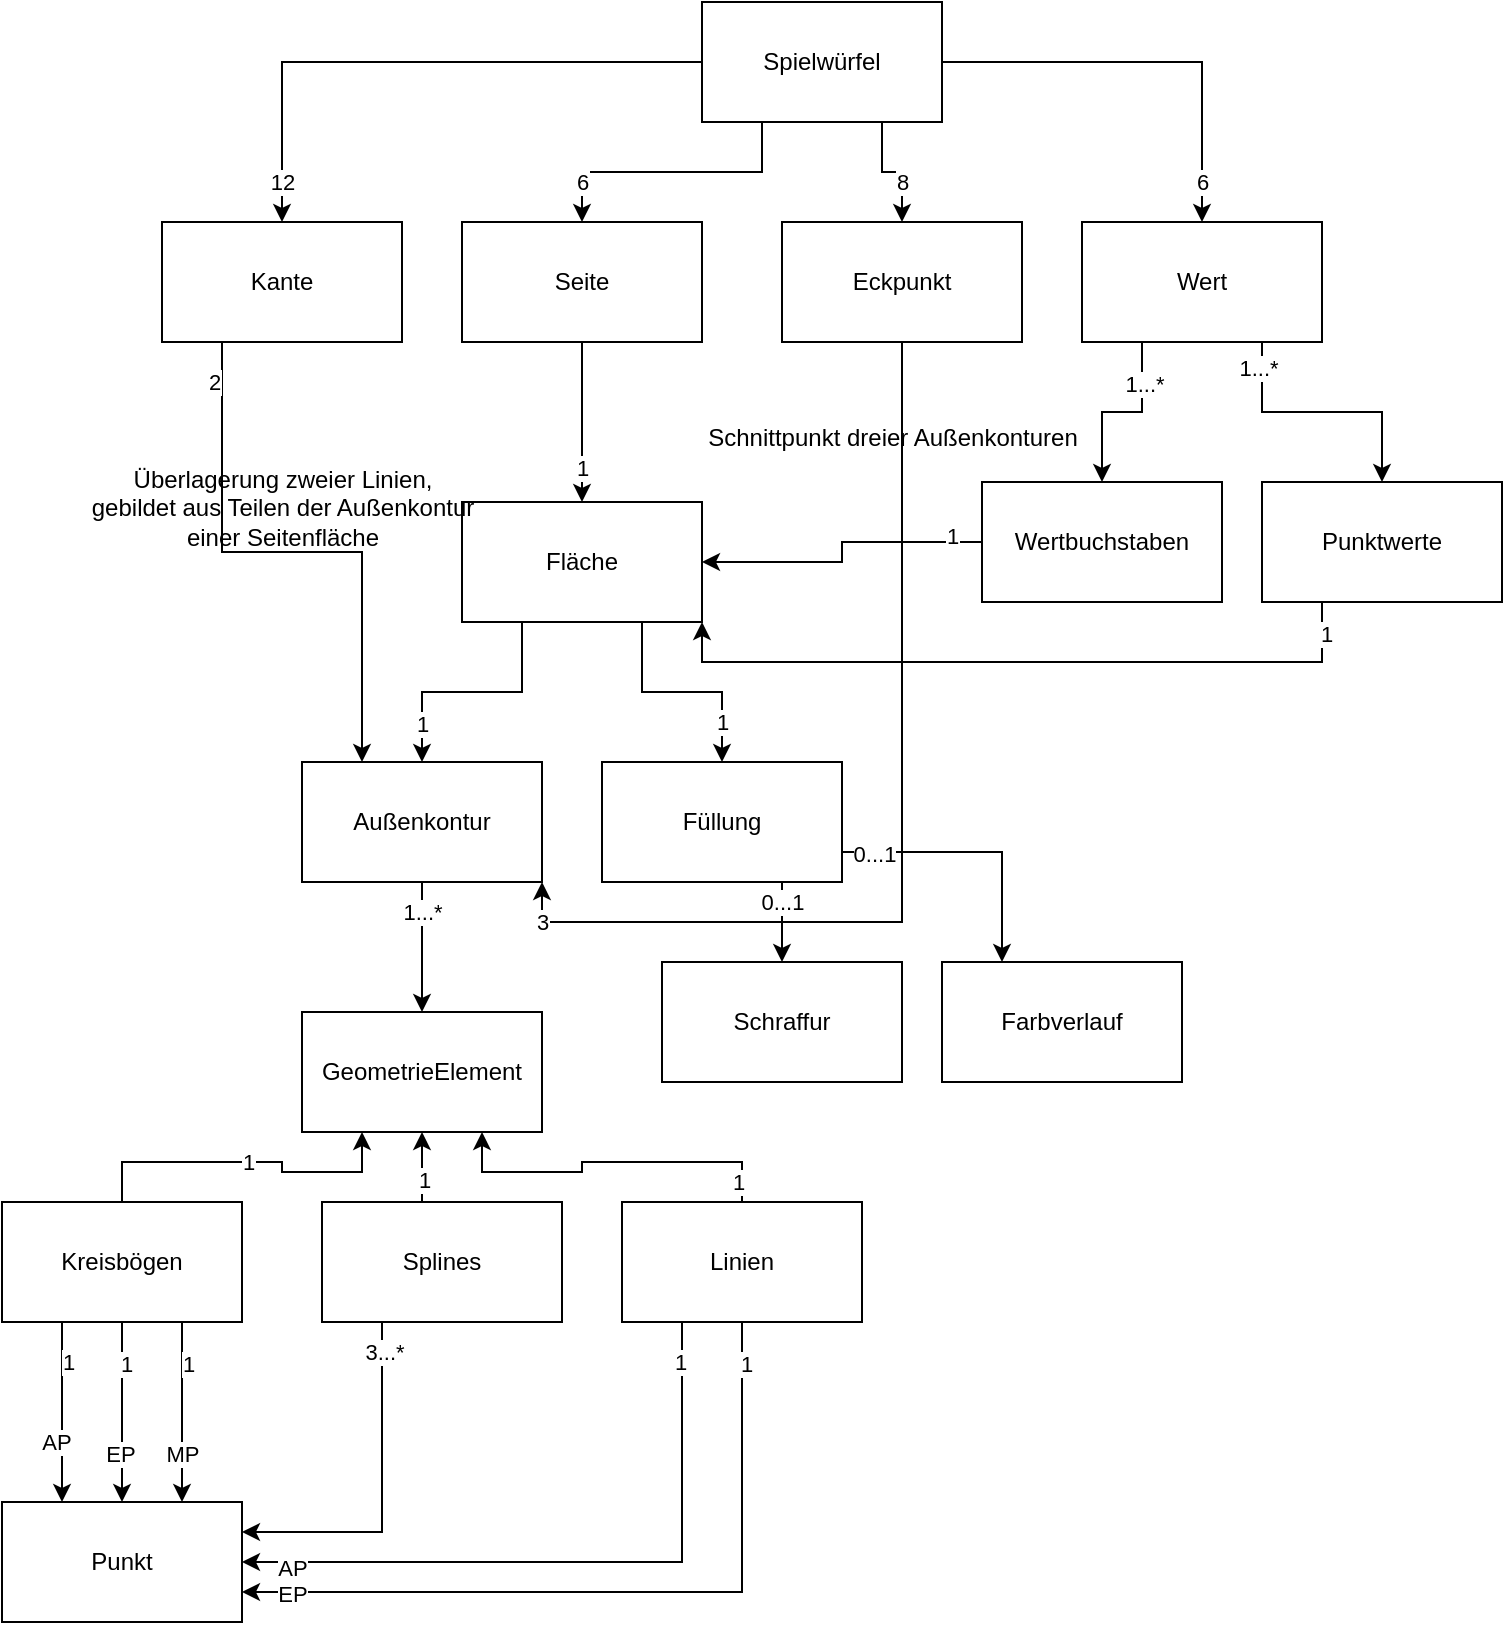 <mxfile version="22.1.3" type="device">
  <diagram name="Seite-1" id="fMnwsKvVksurHx0eQshE">
    <mxGraphModel dx="791" dy="406" grid="1" gridSize="10" guides="1" tooltips="1" connect="1" arrows="1" fold="1" page="1" pageScale="1" pageWidth="827" pageHeight="1169" math="0" shadow="0">
      <root>
        <mxCell id="0" />
        <mxCell id="1" parent="0" />
        <mxCell id="0lmSHoSCilfrgO7fGJNc-40" style="edgeStyle=orthogonalEdgeStyle;rounded=0;orthogonalLoop=1;jettySize=auto;html=1;exitX=0.25;exitY=1;exitDx=0;exitDy=0;" parent="1" source="0lmSHoSCilfrgO7fGJNc-1" target="0lmSHoSCilfrgO7fGJNc-38" edge="1">
          <mxGeometry relative="1" as="geometry" />
        </mxCell>
        <mxCell id="0lmSHoSCilfrgO7fGJNc-52" value="1...*" style="edgeLabel;html=1;align=center;verticalAlign=middle;resizable=0;points=[];" parent="0lmSHoSCilfrgO7fGJNc-40" vertex="1" connectable="0">
          <mxGeometry x="-0.544" y="1" relative="1" as="geometry">
            <mxPoint as="offset" />
          </mxGeometry>
        </mxCell>
        <mxCell id="0lmSHoSCilfrgO7fGJNc-41" style="edgeStyle=orthogonalEdgeStyle;rounded=0;orthogonalLoop=1;jettySize=auto;html=1;exitX=0.75;exitY=1;exitDx=0;exitDy=0;entryX=0.5;entryY=0;entryDx=0;entryDy=0;" parent="1" source="0lmSHoSCilfrgO7fGJNc-1" target="0lmSHoSCilfrgO7fGJNc-39" edge="1">
          <mxGeometry relative="1" as="geometry" />
        </mxCell>
        <mxCell id="0lmSHoSCilfrgO7fGJNc-53" value="1...*" style="edgeLabel;html=1;align=center;verticalAlign=middle;resizable=0;points=[];" parent="0lmSHoSCilfrgO7fGJNc-41" vertex="1" connectable="0">
          <mxGeometry x="-0.801" y="-2" relative="1" as="geometry">
            <mxPoint as="offset" />
          </mxGeometry>
        </mxCell>
        <mxCell id="0lmSHoSCilfrgO7fGJNc-1" value="Wert" style="rounded=0;whiteSpace=wrap;html=1;" parent="1" vertex="1">
          <mxGeometry x="550" y="130" width="120" height="60" as="geometry" />
        </mxCell>
        <mxCell id="0lmSHoSCilfrgO7fGJNc-32" style="edgeStyle=orthogonalEdgeStyle;rounded=0;orthogonalLoop=1;jettySize=auto;html=1;exitX=0.5;exitY=1;exitDx=0;exitDy=0;entryX=1;entryY=1;entryDx=0;entryDy=0;" parent="1" source="0lmSHoSCilfrgO7fGJNc-2" target="0lmSHoSCilfrgO7fGJNc-6" edge="1">
          <mxGeometry relative="1" as="geometry" />
        </mxCell>
        <mxCell id="0lmSHoSCilfrgO7fGJNc-74" value="3" style="edgeLabel;html=1;align=center;verticalAlign=middle;resizable=0;points=[];" parent="0lmSHoSCilfrgO7fGJNc-32" vertex="1" connectable="0">
          <mxGeometry x="-0.94" y="-1" relative="1" as="geometry">
            <mxPoint x="-179" y="275" as="offset" />
          </mxGeometry>
        </mxCell>
        <mxCell id="0lmSHoSCilfrgO7fGJNc-2" value="Eckpunkt" style="rounded=0;whiteSpace=wrap;html=1;" parent="1" vertex="1">
          <mxGeometry x="400" y="130" width="120" height="60" as="geometry" />
        </mxCell>
        <mxCell id="0lmSHoSCilfrgO7fGJNc-14" style="edgeStyle=orthogonalEdgeStyle;rounded=0;orthogonalLoop=1;jettySize=auto;html=1;exitX=0.5;exitY=1;exitDx=0;exitDy=0;entryX=0.5;entryY=0;entryDx=0;entryDy=0;" parent="1" source="0lmSHoSCilfrgO7fGJNc-3" target="0lmSHoSCilfrgO7fGJNc-5" edge="1">
          <mxGeometry relative="1" as="geometry" />
        </mxCell>
        <mxCell id="0lmSHoSCilfrgO7fGJNc-48" value="1" style="edgeLabel;html=1;align=center;verticalAlign=middle;resizable=0;points=[];" parent="0lmSHoSCilfrgO7fGJNc-14" vertex="1" connectable="0">
          <mxGeometry x="-0.558" y="1" relative="1" as="geometry">
            <mxPoint x="-1" y="45" as="offset" />
          </mxGeometry>
        </mxCell>
        <mxCell id="0lmSHoSCilfrgO7fGJNc-3" value="Seite" style="rounded=0;whiteSpace=wrap;html=1;" parent="1" vertex="1">
          <mxGeometry x="240" y="130" width="120" height="60" as="geometry" />
        </mxCell>
        <mxCell id="0lmSHoSCilfrgO7fGJNc-31" style="edgeStyle=orthogonalEdgeStyle;rounded=0;orthogonalLoop=1;jettySize=auto;html=1;exitX=0.25;exitY=1;exitDx=0;exitDy=0;entryX=0.25;entryY=0;entryDx=0;entryDy=0;" parent="1" source="0lmSHoSCilfrgO7fGJNc-4" target="0lmSHoSCilfrgO7fGJNc-6" edge="1">
          <mxGeometry relative="1" as="geometry" />
        </mxCell>
        <mxCell id="0lmSHoSCilfrgO7fGJNc-58" value="2" style="edgeLabel;html=1;align=center;verticalAlign=middle;resizable=0;points=[];" parent="0lmSHoSCilfrgO7fGJNc-31" vertex="1" connectable="0">
          <mxGeometry x="-0.86" y="-4" relative="1" as="geometry">
            <mxPoint as="offset" />
          </mxGeometry>
        </mxCell>
        <mxCell id="0lmSHoSCilfrgO7fGJNc-4" value="Kante" style="rounded=0;whiteSpace=wrap;html=1;" parent="1" vertex="1">
          <mxGeometry x="90" y="130" width="120" height="60" as="geometry" />
        </mxCell>
        <mxCell id="0lmSHoSCilfrgO7fGJNc-15" style="edgeStyle=orthogonalEdgeStyle;rounded=0;orthogonalLoop=1;jettySize=auto;html=1;exitX=0.25;exitY=1;exitDx=0;exitDy=0;entryX=0.5;entryY=0;entryDx=0;entryDy=0;" parent="1" source="0lmSHoSCilfrgO7fGJNc-5" target="0lmSHoSCilfrgO7fGJNc-6" edge="1">
          <mxGeometry relative="1" as="geometry" />
        </mxCell>
        <mxCell id="0lmSHoSCilfrgO7fGJNc-54" value="1" style="edgeLabel;html=1;align=center;verticalAlign=middle;resizable=0;points=[];" parent="0lmSHoSCilfrgO7fGJNc-15" vertex="1" connectable="0">
          <mxGeometry x="-0.626" relative="1" as="geometry">
            <mxPoint x="-50" y="28" as="offset" />
          </mxGeometry>
        </mxCell>
        <mxCell id="0lmSHoSCilfrgO7fGJNc-16" value="1" style="edgeStyle=orthogonalEdgeStyle;rounded=0;orthogonalLoop=1;jettySize=auto;html=1;exitX=0.75;exitY=1;exitDx=0;exitDy=0;" parent="1" source="0lmSHoSCilfrgO7fGJNc-5" target="0lmSHoSCilfrgO7fGJNc-8" edge="1">
          <mxGeometry x="0.636" relative="1" as="geometry">
            <mxPoint as="offset" />
          </mxGeometry>
        </mxCell>
        <mxCell id="0lmSHoSCilfrgO7fGJNc-5" value="Fläche" style="rounded=0;whiteSpace=wrap;html=1;" parent="1" vertex="1">
          <mxGeometry x="240" y="270" width="120" height="60" as="geometry" />
        </mxCell>
        <mxCell id="0lmSHoSCilfrgO7fGJNc-17" style="edgeStyle=orthogonalEdgeStyle;rounded=0;orthogonalLoop=1;jettySize=auto;html=1;exitX=0.5;exitY=1;exitDx=0;exitDy=0;entryX=0.5;entryY=0;entryDx=0;entryDy=0;" parent="1" source="0lmSHoSCilfrgO7fGJNc-6" target="0lmSHoSCilfrgO7fGJNc-7" edge="1">
          <mxGeometry relative="1" as="geometry" />
        </mxCell>
        <mxCell id="0lmSHoSCilfrgO7fGJNc-57" value="1...*" style="edgeLabel;html=1;align=center;verticalAlign=middle;resizable=0;points=[];" parent="0lmSHoSCilfrgO7fGJNc-17" vertex="1" connectable="0">
          <mxGeometry x="-0.559" relative="1" as="geometry">
            <mxPoint as="offset" />
          </mxGeometry>
        </mxCell>
        <mxCell id="0lmSHoSCilfrgO7fGJNc-6" value="Außenkontur" style="rounded=0;whiteSpace=wrap;html=1;" parent="1" vertex="1">
          <mxGeometry x="160" y="400" width="120" height="60" as="geometry" />
        </mxCell>
        <mxCell id="0lmSHoSCilfrgO7fGJNc-21" value="1" style="edgeStyle=orthogonalEdgeStyle;rounded=0;orthogonalLoop=1;jettySize=auto;html=1;exitX=0.5;exitY=0;exitDx=0;exitDy=0;entryX=0.25;entryY=1;entryDx=0;entryDy=0;" parent="1" source="0lmSHoSCilfrgO7fGJNc-18" target="0lmSHoSCilfrgO7fGJNc-7" edge="1">
          <mxGeometry relative="1" as="geometry" />
        </mxCell>
        <mxCell id="0lmSHoSCilfrgO7fGJNc-22" style="edgeStyle=orthogonalEdgeStyle;rounded=0;orthogonalLoop=1;jettySize=auto;html=1;exitX=0.5;exitY=0;exitDx=0;exitDy=0;entryX=0.5;entryY=1;entryDx=0;entryDy=0;" parent="1" source="0lmSHoSCilfrgO7fGJNc-19" target="0lmSHoSCilfrgO7fGJNc-7" edge="1">
          <mxGeometry relative="1" as="geometry" />
        </mxCell>
        <mxCell id="0lmSHoSCilfrgO7fGJNc-59" value="1" style="edgeLabel;html=1;align=center;verticalAlign=middle;resizable=0;points=[];" parent="0lmSHoSCilfrgO7fGJNc-22" vertex="1" connectable="0">
          <mxGeometry x="-0.056" y="-1" relative="1" as="geometry">
            <mxPoint as="offset" />
          </mxGeometry>
        </mxCell>
        <mxCell id="0lmSHoSCilfrgO7fGJNc-23" style="edgeStyle=orthogonalEdgeStyle;rounded=0;orthogonalLoop=1;jettySize=auto;html=1;exitX=0.5;exitY=0;exitDx=0;exitDy=0;entryX=0.75;entryY=1;entryDx=0;entryDy=0;" parent="1" source="0lmSHoSCilfrgO7fGJNc-20" target="0lmSHoSCilfrgO7fGJNc-7" edge="1">
          <mxGeometry relative="1" as="geometry" />
        </mxCell>
        <mxCell id="0lmSHoSCilfrgO7fGJNc-60" value="1" style="edgeLabel;html=1;align=center;verticalAlign=middle;resizable=0;points=[];" parent="0lmSHoSCilfrgO7fGJNc-23" vertex="1" connectable="0">
          <mxGeometry x="-0.882" y="2" relative="1" as="geometry">
            <mxPoint as="offset" />
          </mxGeometry>
        </mxCell>
        <mxCell id="0lmSHoSCilfrgO7fGJNc-7" value="GeometrieElement" style="rounded=0;whiteSpace=wrap;html=1;" parent="1" vertex="1">
          <mxGeometry x="160" y="525" width="120" height="60" as="geometry" />
        </mxCell>
        <mxCell id="0lmSHoSCilfrgO7fGJNc-46" style="edgeStyle=orthogonalEdgeStyle;rounded=0;orthogonalLoop=1;jettySize=auto;html=1;exitX=0.75;exitY=1;exitDx=0;exitDy=0;entryX=0.5;entryY=0;entryDx=0;entryDy=0;" parent="1" source="0lmSHoSCilfrgO7fGJNc-8" target="0lmSHoSCilfrgO7fGJNc-44" edge="1">
          <mxGeometry relative="1" as="geometry" />
        </mxCell>
        <mxCell id="0lmSHoSCilfrgO7fGJNc-56" value="0...1" style="edgeLabel;html=1;align=center;verticalAlign=middle;resizable=0;points=[];" parent="0lmSHoSCilfrgO7fGJNc-46" vertex="1" connectable="0">
          <mxGeometry x="-0.855" relative="1" as="geometry">
            <mxPoint y="7" as="offset" />
          </mxGeometry>
        </mxCell>
        <mxCell id="0lmSHoSCilfrgO7fGJNc-47" style="edgeStyle=orthogonalEdgeStyle;rounded=0;orthogonalLoop=1;jettySize=auto;html=1;exitX=1;exitY=0.75;exitDx=0;exitDy=0;entryX=0.25;entryY=0;entryDx=0;entryDy=0;" parent="1" source="0lmSHoSCilfrgO7fGJNc-8" target="0lmSHoSCilfrgO7fGJNc-45" edge="1">
          <mxGeometry relative="1" as="geometry" />
        </mxCell>
        <mxCell id="0lmSHoSCilfrgO7fGJNc-55" value="0...1" style="edgeLabel;html=1;align=center;verticalAlign=middle;resizable=0;points=[];" parent="0lmSHoSCilfrgO7fGJNc-47" vertex="1" connectable="0">
          <mxGeometry x="-0.767" y="-1" relative="1" as="geometry">
            <mxPoint as="offset" />
          </mxGeometry>
        </mxCell>
        <mxCell id="0lmSHoSCilfrgO7fGJNc-8" value="Füllung" style="rounded=0;whiteSpace=wrap;html=1;" parent="1" vertex="1">
          <mxGeometry x="310" y="400" width="120" height="60" as="geometry" />
        </mxCell>
        <mxCell id="0lmSHoSCilfrgO7fGJNc-10" style="edgeStyle=orthogonalEdgeStyle;rounded=0;orthogonalLoop=1;jettySize=auto;html=1;exitX=0;exitY=0.5;exitDx=0;exitDy=0;entryX=0.5;entryY=0;entryDx=0;entryDy=0;" parent="1" source="0lmSHoSCilfrgO7fGJNc-9" target="0lmSHoSCilfrgO7fGJNc-4" edge="1">
          <mxGeometry relative="1" as="geometry" />
        </mxCell>
        <mxCell id="0lmSHoSCilfrgO7fGJNc-34" value="12" style="edgeLabel;html=1;align=center;verticalAlign=middle;resizable=0;points=[];" parent="0lmSHoSCilfrgO7fGJNc-10" vertex="1" connectable="0">
          <mxGeometry x="-0.8" y="-2" relative="1" as="geometry">
            <mxPoint x="-181" y="62" as="offset" />
          </mxGeometry>
        </mxCell>
        <mxCell id="0lmSHoSCilfrgO7fGJNc-11" style="edgeStyle=orthogonalEdgeStyle;rounded=0;orthogonalLoop=1;jettySize=auto;html=1;exitX=0.25;exitY=1;exitDx=0;exitDy=0;entryX=0.5;entryY=0;entryDx=0;entryDy=0;" parent="1" source="0lmSHoSCilfrgO7fGJNc-9" target="0lmSHoSCilfrgO7fGJNc-3" edge="1">
          <mxGeometry relative="1" as="geometry" />
        </mxCell>
        <mxCell id="0lmSHoSCilfrgO7fGJNc-35" value="6" style="edgeLabel;html=1;align=center;verticalAlign=middle;resizable=0;points=[];" parent="0lmSHoSCilfrgO7fGJNc-11" vertex="1" connectable="0">
          <mxGeometry x="-0.8" y="4" relative="1" as="geometry">
            <mxPoint x="-94" y="16" as="offset" />
          </mxGeometry>
        </mxCell>
        <mxCell id="0lmSHoSCilfrgO7fGJNc-12" style="edgeStyle=orthogonalEdgeStyle;rounded=0;orthogonalLoop=1;jettySize=auto;html=1;exitX=0.75;exitY=1;exitDx=0;exitDy=0;entryX=0.5;entryY=0;entryDx=0;entryDy=0;" parent="1" source="0lmSHoSCilfrgO7fGJNc-9" target="0lmSHoSCilfrgO7fGJNc-2" edge="1">
          <mxGeometry relative="1" as="geometry" />
        </mxCell>
        <mxCell id="0lmSHoSCilfrgO7fGJNc-36" value="8" style="edgeLabel;html=1;align=center;verticalAlign=middle;resizable=0;points=[];" parent="0lmSHoSCilfrgO7fGJNc-12" vertex="1" connectable="0">
          <mxGeometry x="-0.533" y="3" relative="1" as="geometry">
            <mxPoint x="7" y="16" as="offset" />
          </mxGeometry>
        </mxCell>
        <mxCell id="0lmSHoSCilfrgO7fGJNc-13" style="edgeStyle=orthogonalEdgeStyle;rounded=0;orthogonalLoop=1;jettySize=auto;html=1;exitX=1;exitY=0.5;exitDx=0;exitDy=0;" parent="1" source="0lmSHoSCilfrgO7fGJNc-9" target="0lmSHoSCilfrgO7fGJNc-1" edge="1">
          <mxGeometry relative="1" as="geometry" />
        </mxCell>
        <mxCell id="0lmSHoSCilfrgO7fGJNc-37" value="6" style="edgeLabel;html=1;align=center;verticalAlign=middle;resizable=0;points=[];" parent="0lmSHoSCilfrgO7fGJNc-13" vertex="1" connectable="0">
          <mxGeometry x="-0.514" y="-1" relative="1" as="geometry">
            <mxPoint x="79" y="59" as="offset" />
          </mxGeometry>
        </mxCell>
        <mxCell id="0lmSHoSCilfrgO7fGJNc-9" value="Spielwürfel" style="rounded=0;whiteSpace=wrap;html=1;" parent="1" vertex="1">
          <mxGeometry x="360" y="20" width="120" height="60" as="geometry" />
        </mxCell>
        <mxCell id="0lmSHoSCilfrgO7fGJNc-25" style="edgeStyle=orthogonalEdgeStyle;rounded=0;orthogonalLoop=1;jettySize=auto;html=1;exitX=0.25;exitY=1;exitDx=0;exitDy=0;entryX=0.25;entryY=0;entryDx=0;entryDy=0;" parent="1" source="0lmSHoSCilfrgO7fGJNc-18" target="0lmSHoSCilfrgO7fGJNc-24" edge="1">
          <mxGeometry relative="1" as="geometry" />
        </mxCell>
        <mxCell id="0lmSHoSCilfrgO7fGJNc-61" value="1" style="edgeLabel;html=1;align=center;verticalAlign=middle;resizable=0;points=[];" parent="0lmSHoSCilfrgO7fGJNc-25" vertex="1" connectable="0">
          <mxGeometry x="-0.449" y="3" relative="1" as="geometry">
            <mxPoint y="-5" as="offset" />
          </mxGeometry>
        </mxCell>
        <mxCell id="0lmSHoSCilfrgO7fGJNc-62" value="AP" style="edgeLabel;html=1;align=center;verticalAlign=middle;resizable=0;points=[];" parent="0lmSHoSCilfrgO7fGJNc-25" vertex="1" connectable="0">
          <mxGeometry x="0.334" y="-3" relative="1" as="geometry">
            <mxPoint as="offset" />
          </mxGeometry>
        </mxCell>
        <mxCell id="0lmSHoSCilfrgO7fGJNc-26" style="edgeStyle=orthogonalEdgeStyle;rounded=0;orthogonalLoop=1;jettySize=auto;html=1;exitX=0.5;exitY=1;exitDx=0;exitDy=0;" parent="1" source="0lmSHoSCilfrgO7fGJNc-18" target="0lmSHoSCilfrgO7fGJNc-24" edge="1">
          <mxGeometry relative="1" as="geometry" />
        </mxCell>
        <mxCell id="0lmSHoSCilfrgO7fGJNc-63" value="1" style="edgeLabel;html=1;align=center;verticalAlign=middle;resizable=0;points=[];" parent="0lmSHoSCilfrgO7fGJNc-26" vertex="1" connectable="0">
          <mxGeometry x="-0.533" y="2" relative="1" as="geometry">
            <mxPoint as="offset" />
          </mxGeometry>
        </mxCell>
        <mxCell id="0lmSHoSCilfrgO7fGJNc-64" value="EP" style="edgeLabel;html=1;align=center;verticalAlign=middle;resizable=0;points=[];" parent="0lmSHoSCilfrgO7fGJNc-26" vertex="1" connectable="0">
          <mxGeometry x="0.461" y="-1" relative="1" as="geometry">
            <mxPoint as="offset" />
          </mxGeometry>
        </mxCell>
        <mxCell id="0lmSHoSCilfrgO7fGJNc-27" style="edgeStyle=orthogonalEdgeStyle;rounded=0;orthogonalLoop=1;jettySize=auto;html=1;exitX=0.75;exitY=1;exitDx=0;exitDy=0;entryX=0.75;entryY=0;entryDx=0;entryDy=0;" parent="1" source="0lmSHoSCilfrgO7fGJNc-18" target="0lmSHoSCilfrgO7fGJNc-24" edge="1">
          <mxGeometry relative="1" as="geometry" />
        </mxCell>
        <mxCell id="0lmSHoSCilfrgO7fGJNc-65" value="1" style="edgeLabel;html=1;align=center;verticalAlign=middle;resizable=0;points=[];" parent="0lmSHoSCilfrgO7fGJNc-27" vertex="1" connectable="0">
          <mxGeometry x="-0.533" y="3" relative="1" as="geometry">
            <mxPoint as="offset" />
          </mxGeometry>
        </mxCell>
        <mxCell id="0lmSHoSCilfrgO7fGJNc-66" value="MP" style="edgeLabel;html=1;align=center;verticalAlign=middle;resizable=0;points=[];" parent="0lmSHoSCilfrgO7fGJNc-27" vertex="1" connectable="0">
          <mxGeometry x="0.461" relative="1" as="geometry">
            <mxPoint as="offset" />
          </mxGeometry>
        </mxCell>
        <mxCell id="0lmSHoSCilfrgO7fGJNc-18" value="Kreisbögen" style="rounded=0;whiteSpace=wrap;html=1;" parent="1" vertex="1">
          <mxGeometry x="10" y="620" width="120" height="60" as="geometry" />
        </mxCell>
        <mxCell id="0lmSHoSCilfrgO7fGJNc-28" style="edgeStyle=orthogonalEdgeStyle;rounded=0;orthogonalLoop=1;jettySize=auto;html=1;exitX=0.25;exitY=1;exitDx=0;exitDy=0;entryX=1;entryY=0.25;entryDx=0;entryDy=0;" parent="1" source="0lmSHoSCilfrgO7fGJNc-19" target="0lmSHoSCilfrgO7fGJNc-24" edge="1">
          <mxGeometry relative="1" as="geometry">
            <mxPoint x="130" y="800" as="targetPoint" />
          </mxGeometry>
        </mxCell>
        <mxCell id="0lmSHoSCilfrgO7fGJNc-67" value="3...*" style="edgeLabel;html=1;align=center;verticalAlign=middle;resizable=0;points=[];" parent="0lmSHoSCilfrgO7fGJNc-28" vertex="1" connectable="0">
          <mxGeometry x="-0.836" y="1" relative="1" as="geometry">
            <mxPoint as="offset" />
          </mxGeometry>
        </mxCell>
        <mxCell id="0lmSHoSCilfrgO7fGJNc-19" value="Splines" style="rounded=0;whiteSpace=wrap;html=1;" parent="1" vertex="1">
          <mxGeometry x="170" y="620" width="120" height="60" as="geometry" />
        </mxCell>
        <mxCell id="0lmSHoSCilfrgO7fGJNc-29" style="edgeStyle=orthogonalEdgeStyle;rounded=0;orthogonalLoop=1;jettySize=auto;html=1;exitX=0.25;exitY=1;exitDx=0;exitDy=0;entryX=1;entryY=0.5;entryDx=0;entryDy=0;" parent="1" source="0lmSHoSCilfrgO7fGJNc-20" target="0lmSHoSCilfrgO7fGJNc-24" edge="1">
          <mxGeometry relative="1" as="geometry" />
        </mxCell>
        <mxCell id="0lmSHoSCilfrgO7fGJNc-68" value="1" style="edgeLabel;html=1;align=center;verticalAlign=middle;resizable=0;points=[];" parent="0lmSHoSCilfrgO7fGJNc-29" vertex="1" connectable="0">
          <mxGeometry x="-0.899" y="-1" relative="1" as="geometry">
            <mxPoint y="3" as="offset" />
          </mxGeometry>
        </mxCell>
        <mxCell id="0lmSHoSCilfrgO7fGJNc-70" value="AP" style="edgeLabel;html=1;align=center;verticalAlign=middle;resizable=0;points=[];" parent="0lmSHoSCilfrgO7fGJNc-29" vertex="1" connectable="0">
          <mxGeometry x="0.852" y="3" relative="1" as="geometry">
            <mxPoint as="offset" />
          </mxGeometry>
        </mxCell>
        <mxCell id="0lmSHoSCilfrgO7fGJNc-30" style="edgeStyle=orthogonalEdgeStyle;rounded=0;orthogonalLoop=1;jettySize=auto;html=1;exitX=0.5;exitY=1;exitDx=0;exitDy=0;entryX=1;entryY=0.75;entryDx=0;entryDy=0;" parent="1" source="0lmSHoSCilfrgO7fGJNc-20" target="0lmSHoSCilfrgO7fGJNc-24" edge="1">
          <mxGeometry relative="1" as="geometry" />
        </mxCell>
        <mxCell id="0lmSHoSCilfrgO7fGJNc-69" value="1" style="edgeLabel;html=1;align=center;verticalAlign=middle;resizable=0;points=[];" parent="0lmSHoSCilfrgO7fGJNc-30" vertex="1" connectable="0">
          <mxGeometry x="-0.891" y="2" relative="1" as="geometry">
            <mxPoint as="offset" />
          </mxGeometry>
        </mxCell>
        <mxCell id="0lmSHoSCilfrgO7fGJNc-72" value="EP" style="edgeLabel;html=1;align=center;verticalAlign=middle;resizable=0;points=[];" parent="0lmSHoSCilfrgO7fGJNc-30" vertex="1" connectable="0">
          <mxGeometry x="0.869" y="1" relative="1" as="geometry">
            <mxPoint as="offset" />
          </mxGeometry>
        </mxCell>
        <mxCell id="0lmSHoSCilfrgO7fGJNc-20" value="Linien" style="rounded=0;whiteSpace=wrap;html=1;" parent="1" vertex="1">
          <mxGeometry x="320" y="620" width="120" height="60" as="geometry" />
        </mxCell>
        <mxCell id="0lmSHoSCilfrgO7fGJNc-24" value="Punkt" style="rounded=0;whiteSpace=wrap;html=1;" parent="1" vertex="1">
          <mxGeometry x="10" y="770" width="120" height="60" as="geometry" />
        </mxCell>
        <mxCell id="0lmSHoSCilfrgO7fGJNc-42" style="edgeStyle=orthogonalEdgeStyle;rounded=0;orthogonalLoop=1;jettySize=auto;html=1;exitX=0;exitY=0.5;exitDx=0;exitDy=0;entryX=1;entryY=0.5;entryDx=0;entryDy=0;" parent="1" source="0lmSHoSCilfrgO7fGJNc-38" target="0lmSHoSCilfrgO7fGJNc-5" edge="1">
          <mxGeometry relative="1" as="geometry" />
        </mxCell>
        <mxCell id="0lmSHoSCilfrgO7fGJNc-50" value="1" style="edgeLabel;html=1;align=center;verticalAlign=middle;resizable=0;points=[];" parent="0lmSHoSCilfrgO7fGJNc-42" vertex="1" connectable="0">
          <mxGeometry x="-0.797" y="-3" relative="1" as="geometry">
            <mxPoint as="offset" />
          </mxGeometry>
        </mxCell>
        <mxCell id="0lmSHoSCilfrgO7fGJNc-38" value="Wertbuchstaben" style="rounded=0;whiteSpace=wrap;html=1;" parent="1" vertex="1">
          <mxGeometry x="500" y="260" width="120" height="60" as="geometry" />
        </mxCell>
        <mxCell id="0lmSHoSCilfrgO7fGJNc-43" style="edgeStyle=orthogonalEdgeStyle;rounded=0;orthogonalLoop=1;jettySize=auto;html=1;exitX=0.25;exitY=1;exitDx=0;exitDy=0;entryX=1;entryY=1;entryDx=0;entryDy=0;" parent="1" source="0lmSHoSCilfrgO7fGJNc-39" target="0lmSHoSCilfrgO7fGJNc-5" edge="1">
          <mxGeometry relative="1" as="geometry" />
        </mxCell>
        <mxCell id="0lmSHoSCilfrgO7fGJNc-51" value="1" style="edgeLabel;html=1;align=center;verticalAlign=middle;resizable=0;points=[];" parent="0lmSHoSCilfrgO7fGJNc-43" vertex="1" connectable="0">
          <mxGeometry x="-0.91" y="2" relative="1" as="geometry">
            <mxPoint as="offset" />
          </mxGeometry>
        </mxCell>
        <mxCell id="0lmSHoSCilfrgO7fGJNc-39" value="Punktwerte" style="rounded=0;whiteSpace=wrap;html=1;" parent="1" vertex="1">
          <mxGeometry x="640" y="260" width="120" height="60" as="geometry" />
        </mxCell>
        <mxCell id="0lmSHoSCilfrgO7fGJNc-44" value="Schraffur" style="rounded=0;whiteSpace=wrap;html=1;" parent="1" vertex="1">
          <mxGeometry x="340" y="500" width="120" height="60" as="geometry" />
        </mxCell>
        <mxCell id="0lmSHoSCilfrgO7fGJNc-45" value="Farbverlauf" style="whiteSpace=wrap;html=1;" parent="1" vertex="1">
          <mxGeometry x="480" y="500" width="120" height="60" as="geometry" />
        </mxCell>
        <mxCell id="0lmSHoSCilfrgO7fGJNc-73" value="Überlagerung zweier Linien,&lt;br&gt;gebildet aus Teilen der Außenkontur&lt;br&gt;einer Seitenfläche" style="text;html=1;align=center;verticalAlign=middle;resizable=0;points=[];autosize=1;strokeColor=none;fillColor=none;" parent="1" vertex="1">
          <mxGeometry x="45" y="243" width="210" height="60" as="geometry" />
        </mxCell>
        <mxCell id="0lmSHoSCilfrgO7fGJNc-75" value="Schnittpunkt dreier Außenkonturen" style="text;html=1;align=center;verticalAlign=middle;resizable=0;points=[];autosize=1;strokeColor=none;fillColor=none;" parent="1" vertex="1">
          <mxGeometry x="350" y="222.76" width="210" height="30" as="geometry" />
        </mxCell>
      </root>
    </mxGraphModel>
  </diagram>
</mxfile>
